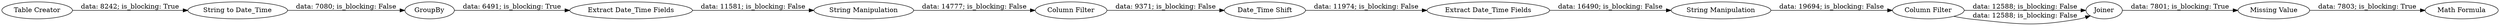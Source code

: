 digraph {
	"3034170996087454744_535" [label="Date_Time Shift"]
	"3034170996087454744_542" [label="Math Formula"]
	"3034170996087454744_541" [label=Joiner]
	"3034170996087454744_537" [label="String Manipulation"]
	"3034170996087454744_539" [label="String Manipulation"]
	"3034170996087454744_543" [label="Missing Value"]
	"3034170996087454744_522" [label="String to Date_Time"]
	"3034170996087454744_521" [label="Table Creator"]
	"3034170996087454744_538" [label="Column Filter"]
	"3034170996087454744_532" [label=GroupBy]
	"3034170996087454744_540" [label="Column Filter"]
	"3034170996087454744_536" [label="Extract Date_Time Fields"]
	"3034170996087454744_534" [label="Extract Date_Time Fields"]
	"3034170996087454744_540" -> "3034170996087454744_541" [label="data: 12588; is_blocking: False"]
	"3034170996087454744_543" -> "3034170996087454744_542" [label="data: 7803; is_blocking: True"]
	"3034170996087454744_537" -> "3034170996087454744_538" [label="data: 14777; is_blocking: False"]
	"3034170996087454744_540" -> "3034170996087454744_541" [label="data: 12588; is_blocking: False"]
	"3034170996087454744_521" -> "3034170996087454744_522" [label="data: 8242; is_blocking: True"]
	"3034170996087454744_541" -> "3034170996087454744_543" [label="data: 7801; is_blocking: True"]
	"3034170996087454744_532" -> "3034170996087454744_534" [label="data: 6491; is_blocking: True"]
	"3034170996087454744_534" -> "3034170996087454744_537" [label="data: 11581; is_blocking: False"]
	"3034170996087454744_522" -> "3034170996087454744_532" [label="data: 7080; is_blocking: False"]
	"3034170996087454744_539" -> "3034170996087454744_540" [label="data: 19694; is_blocking: False"]
	"3034170996087454744_538" -> "3034170996087454744_535" [label="data: 9371; is_blocking: False"]
	"3034170996087454744_535" -> "3034170996087454744_536" [label="data: 11974; is_blocking: False"]
	"3034170996087454744_536" -> "3034170996087454744_539" [label="data: 16490; is_blocking: False"]
	rankdir=LR
}

